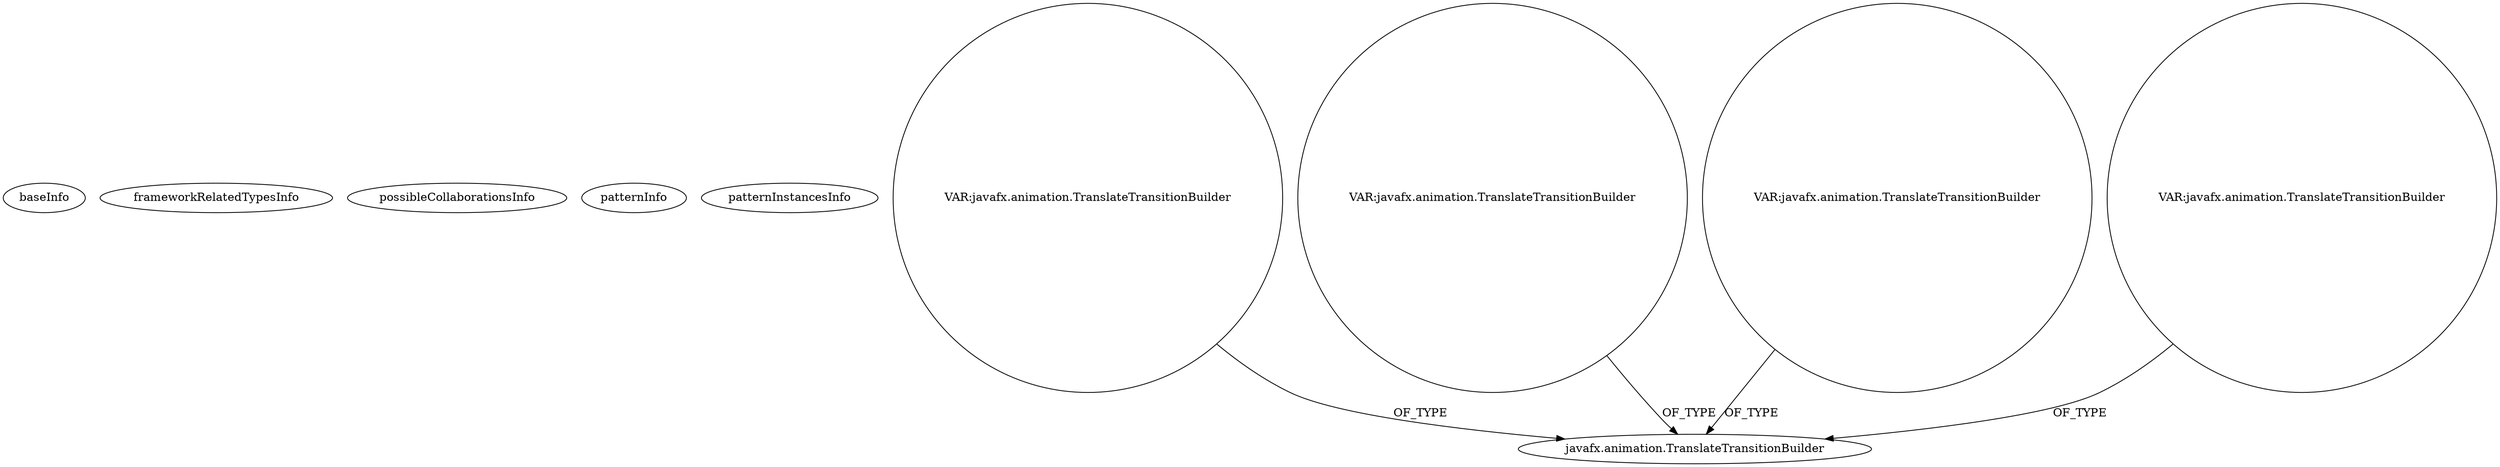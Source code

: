 digraph {
baseInfo[graphId=3774,category="pattern",isAnonymous=false,possibleRelation=false]
frameworkRelatedTypesInfo[]
possibleCollaborationsInfo[]
patternInfo[frequency=6.0,patternRootClient=null]
patternInstancesInfo[0="7thwheel-medaka-chan~/7thwheel-medaka-chan/medaka-chan-master/src/seventhwheel/pos/controller/MainController.java~MainController~25",1="7thwheel-medaka-chan~/7thwheel-medaka-chan/medaka-chan-master/src/seventhwheel/pos/controller/RegisterItemController.java~RegisterItemController~16",2="Maxxa-MT-common~/Maxxa-MT-common/MT-common-master/src/cz/commons/example/animation/SimpleAnimationExample.java~SimpleAnimationExample~908",3="7thwheel-medaka-chan~/7thwheel-medaka-chan/medaka-chan-master/src/seventhwheel/pos/controller/SuppliersController.java~SuppliersController~23",4="Maxxa-MT-common~/Maxxa-MT-common/MT-common-master/src/cz/commons/example/graphics/branchNode/BranchElementExample.java~BranchElementExample~916",5="MrLoNee-RadialFx~/MrLoNee-RadialFx/RadialFx-master/src/com/mrlonee/radialfx/globalmenu/RadialGlobalMenu.java~RadialGlobalMenu~966"]
73[label="javafx.animation.TranslateTransitionBuilder",vertexType="FRAMEWORK_CLASS_TYPE",isFrameworkType=false]
77[label="VAR:javafx.animation.TranslateTransitionBuilder",vertexType="VARIABLE_EXPRESION",isFrameworkType=false,shape=circle]
83[label="VAR:javafx.animation.TranslateTransitionBuilder",vertexType="VARIABLE_EXPRESION",isFrameworkType=false,shape=circle]
163[label="VAR:javafx.animation.TranslateTransitionBuilder",vertexType="VARIABLE_EXPRESION",isFrameworkType=false,shape=circle]
95[label="VAR:javafx.animation.TranslateTransitionBuilder",vertexType="VARIABLE_EXPRESION",isFrameworkType=false,shape=circle]
163->73[label="OF_TYPE"]
95->73[label="OF_TYPE"]
77->73[label="OF_TYPE"]
83->73[label="OF_TYPE"]
}
